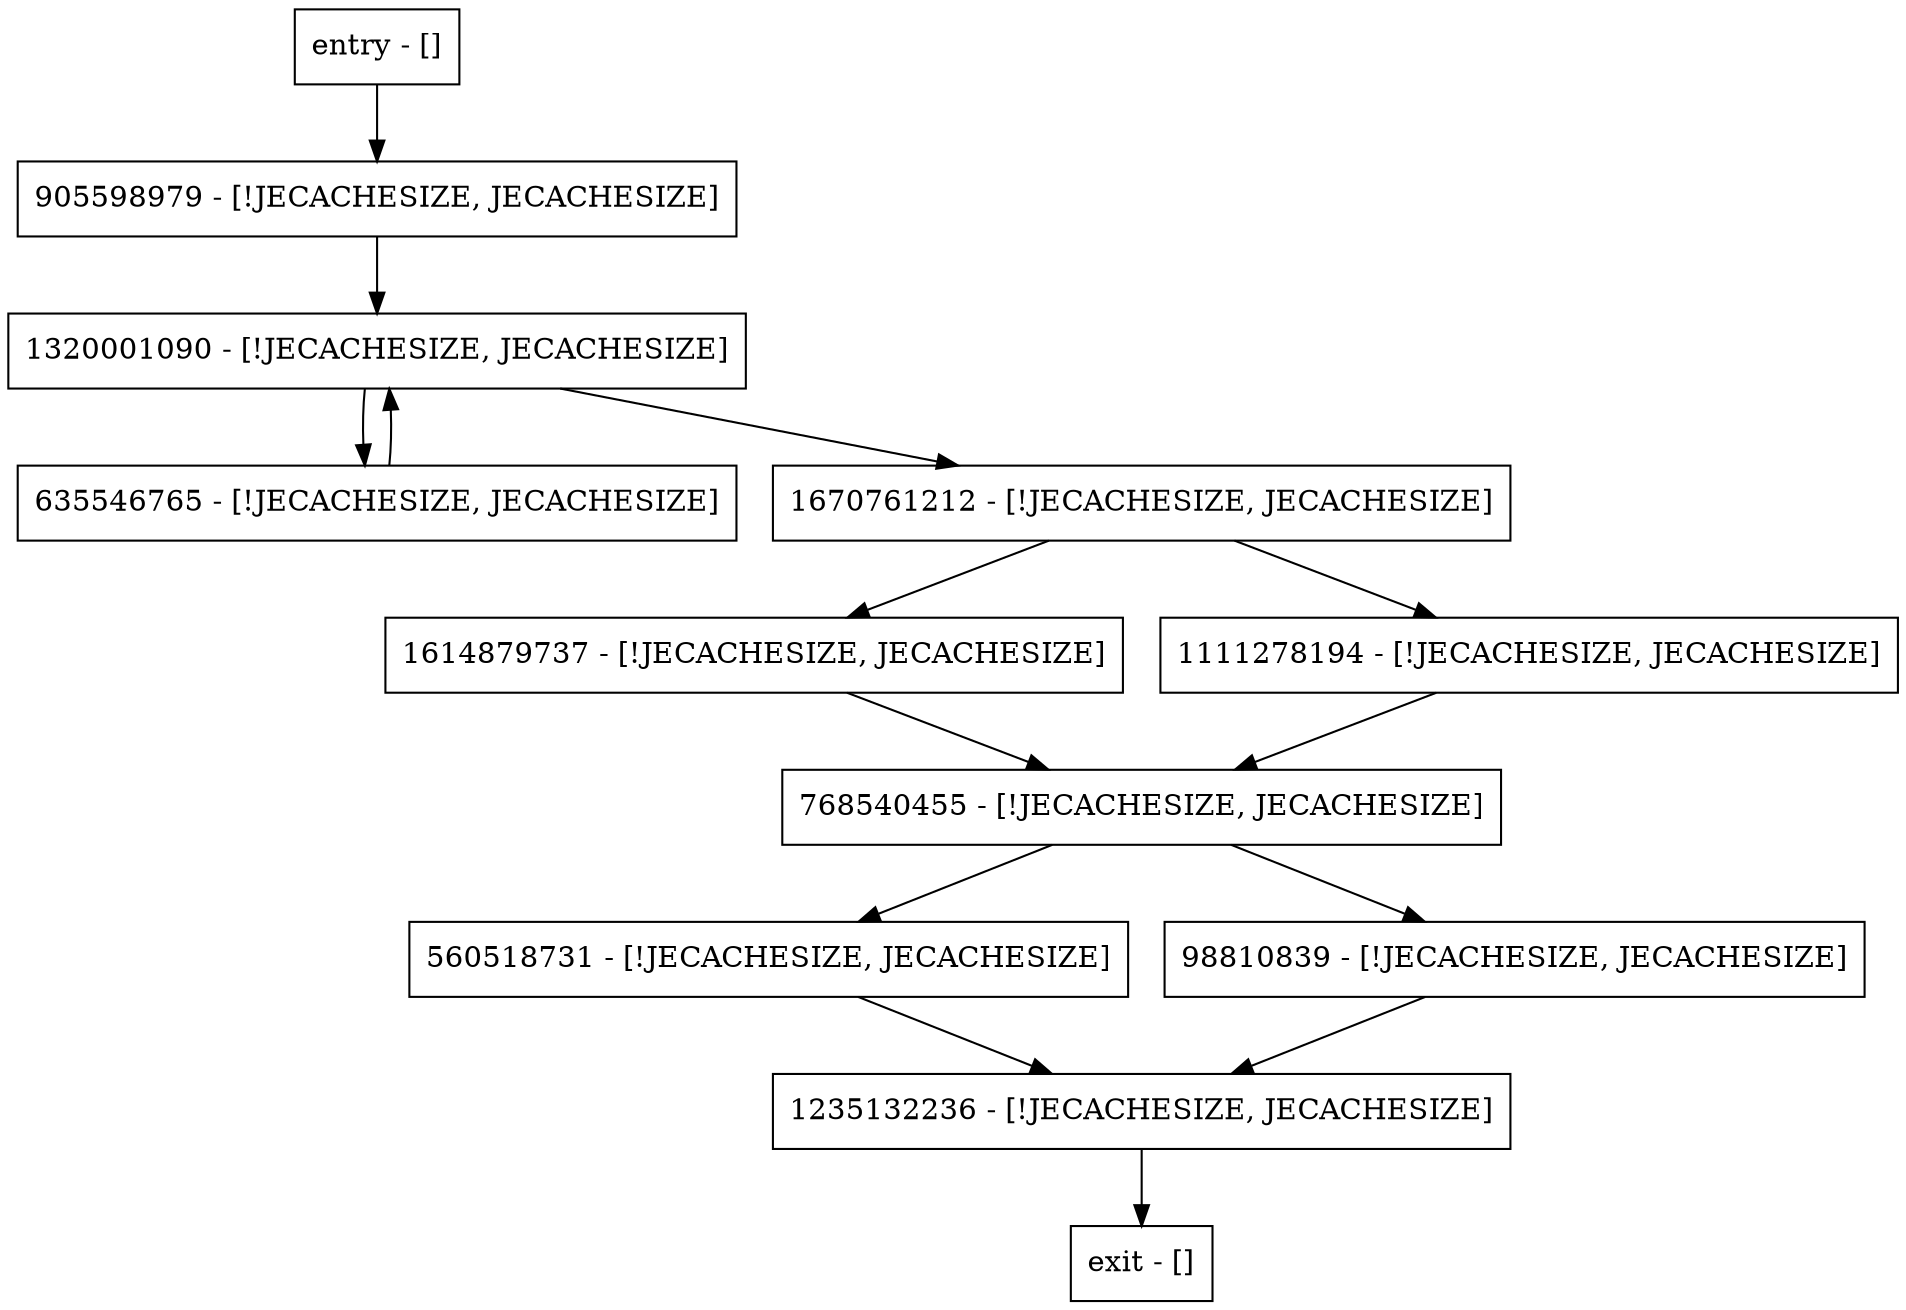 digraph printMemorySize {
node [shape=record];
1614879737 [label="1614879737 - [!JECACHESIZE, JECACHESIZE]"];
905598979 [label="905598979 - [!JECACHESIZE, JECACHESIZE]"];
768540455 [label="768540455 - [!JECACHESIZE, JECACHESIZE]"];
1670761212 [label="1670761212 - [!JECACHESIZE, JECACHESIZE]"];
635546765 [label="635546765 - [!JECACHESIZE, JECACHESIZE]"];
1320001090 [label="1320001090 - [!JECACHESIZE, JECACHESIZE]"];
entry [label="entry - []"];
exit [label="exit - []"];
560518731 [label="560518731 - [!JECACHESIZE, JECACHESIZE]"];
98810839 [label="98810839 - [!JECACHESIZE, JECACHESIZE]"];
1235132236 [label="1235132236 - [!JECACHESIZE, JECACHESIZE]"];
1111278194 [label="1111278194 - [!JECACHESIZE, JECACHESIZE]"];
entry;
exit;
1614879737 -> 768540455;
905598979 -> 1320001090;
768540455 -> 560518731;
768540455 -> 98810839;
1670761212 -> 1614879737;
1670761212 -> 1111278194;
635546765 -> 1320001090;
1320001090 -> 1670761212;
1320001090 -> 635546765;
entry -> 905598979;
560518731 -> 1235132236;
98810839 -> 1235132236;
1235132236 -> exit;
1111278194 -> 768540455;
}
